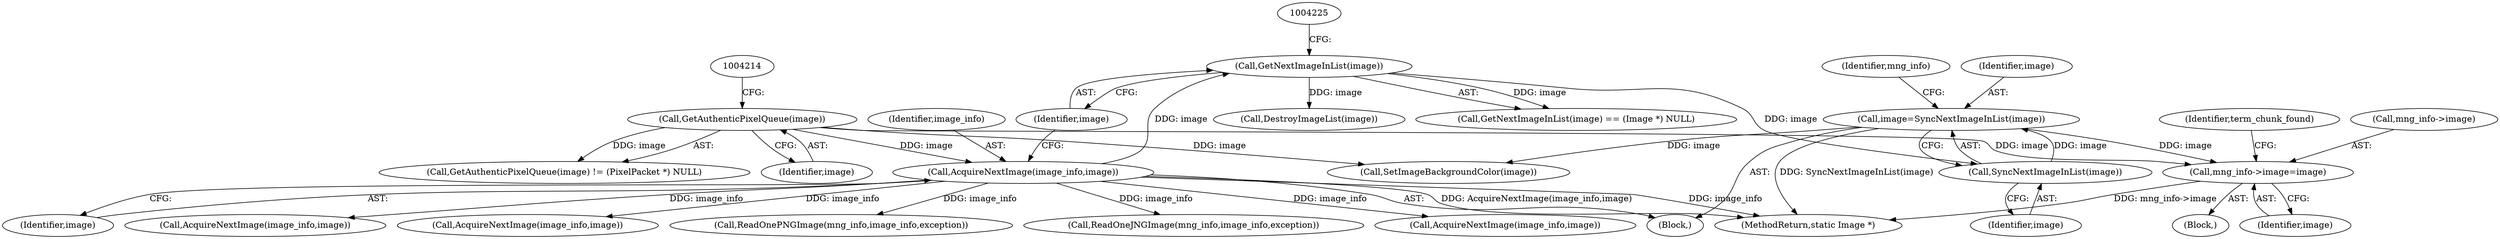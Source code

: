 digraph "0_ImageMagick_22e0310345499ffe906c604428f2a3a668942b05@pointer" {
"1004234" [label="(Call,mng_info->image=image)"];
"1004211" [label="(Call,GetAuthenticPixelQueue(image))"];
"1004230" [label="(Call,image=SyncNextImageInList(image))"];
"1004232" [label="(Call,SyncNextImageInList(image))"];
"1004222" [label="(Call,GetNextImageInList(image))"];
"1004217" [label="(Call,AcquireNextImage(image_info,image))"];
"1004232" [label="(Call,SyncNextImageInList(image))"];
"1004222" [label="(Call,GetNextImageInList(image))"];
"1004238" [label="(Identifier,image)"];
"1004319" [label="(Call,SetImageBackgroundColor(image))"];
"1004218" [label="(Identifier,image_info)"];
"1004724" [label="(Call,ReadOneJNGImage(mng_info,image_info,exception))"];
"1004370" [label="(Call,AcquireNextImage(image_info,image))"];
"1004240" [label="(Identifier,term_chunk_found)"];
"1007383" [label="(MethodReturn,static Image *)"];
"1004208" [label="(Block,)"];
"1004219" [label="(Identifier,image)"];
"1004212" [label="(Identifier,image)"];
"1004221" [label="(Call,GetNextImageInList(image) == (Image *) NULL)"];
"1004528" [label="(Call,AcquireNextImage(image_info,image))"];
"1004235" [label="(Call,mng_info->image)"];
"1004231" [label="(Identifier,image)"];
"1004223" [label="(Identifier,image)"];
"1004216" [label="(Block,)"];
"1006734" [label="(Call,AcquireNextImage(image_info,image))"];
"1004717" [label="(Call,ReadOnePNGImage(mng_info,image_info,exception))"];
"1004236" [label="(Identifier,mng_info)"];
"1004217" [label="(Call,AcquireNextImage(image_info,image))"];
"1004233" [label="(Identifier,image)"];
"1004210" [label="(Call,GetAuthenticPixelQueue(image) != (PixelPacket *) NULL)"];
"1004228" [label="(Call,DestroyImageList(image))"];
"1004234" [label="(Call,mng_info->image=image)"];
"1004230" [label="(Call,image=SyncNextImageInList(image))"];
"1004211" [label="(Call,GetAuthenticPixelQueue(image))"];
"1004234" -> "1004208"  [label="AST: "];
"1004234" -> "1004238"  [label="CFG: "];
"1004235" -> "1004234"  [label="AST: "];
"1004238" -> "1004234"  [label="AST: "];
"1004240" -> "1004234"  [label="CFG: "];
"1004234" -> "1007383"  [label="DDG: mng_info->image"];
"1004211" -> "1004234"  [label="DDG: image"];
"1004230" -> "1004234"  [label="DDG: image"];
"1004211" -> "1004210"  [label="AST: "];
"1004211" -> "1004212"  [label="CFG: "];
"1004212" -> "1004211"  [label="AST: "];
"1004214" -> "1004211"  [label="CFG: "];
"1004211" -> "1004210"  [label="DDG: image"];
"1004211" -> "1004217"  [label="DDG: image"];
"1004211" -> "1004319"  [label="DDG: image"];
"1004230" -> "1004216"  [label="AST: "];
"1004230" -> "1004232"  [label="CFG: "];
"1004231" -> "1004230"  [label="AST: "];
"1004232" -> "1004230"  [label="AST: "];
"1004236" -> "1004230"  [label="CFG: "];
"1004230" -> "1007383"  [label="DDG: SyncNextImageInList(image)"];
"1004232" -> "1004230"  [label="DDG: image"];
"1004230" -> "1004319"  [label="DDG: image"];
"1004232" -> "1004233"  [label="CFG: "];
"1004233" -> "1004232"  [label="AST: "];
"1004222" -> "1004232"  [label="DDG: image"];
"1004222" -> "1004221"  [label="AST: "];
"1004222" -> "1004223"  [label="CFG: "];
"1004223" -> "1004222"  [label="AST: "];
"1004225" -> "1004222"  [label="CFG: "];
"1004222" -> "1004221"  [label="DDG: image"];
"1004217" -> "1004222"  [label="DDG: image"];
"1004222" -> "1004228"  [label="DDG: image"];
"1004217" -> "1004216"  [label="AST: "];
"1004217" -> "1004219"  [label="CFG: "];
"1004218" -> "1004217"  [label="AST: "];
"1004219" -> "1004217"  [label="AST: "];
"1004223" -> "1004217"  [label="CFG: "];
"1004217" -> "1007383"  [label="DDG: AcquireNextImage(image_info,image)"];
"1004217" -> "1007383"  [label="DDG: image_info"];
"1004217" -> "1004370"  [label="DDG: image_info"];
"1004217" -> "1004528"  [label="DDG: image_info"];
"1004217" -> "1004717"  [label="DDG: image_info"];
"1004217" -> "1004724"  [label="DDG: image_info"];
"1004217" -> "1006734"  [label="DDG: image_info"];
}
